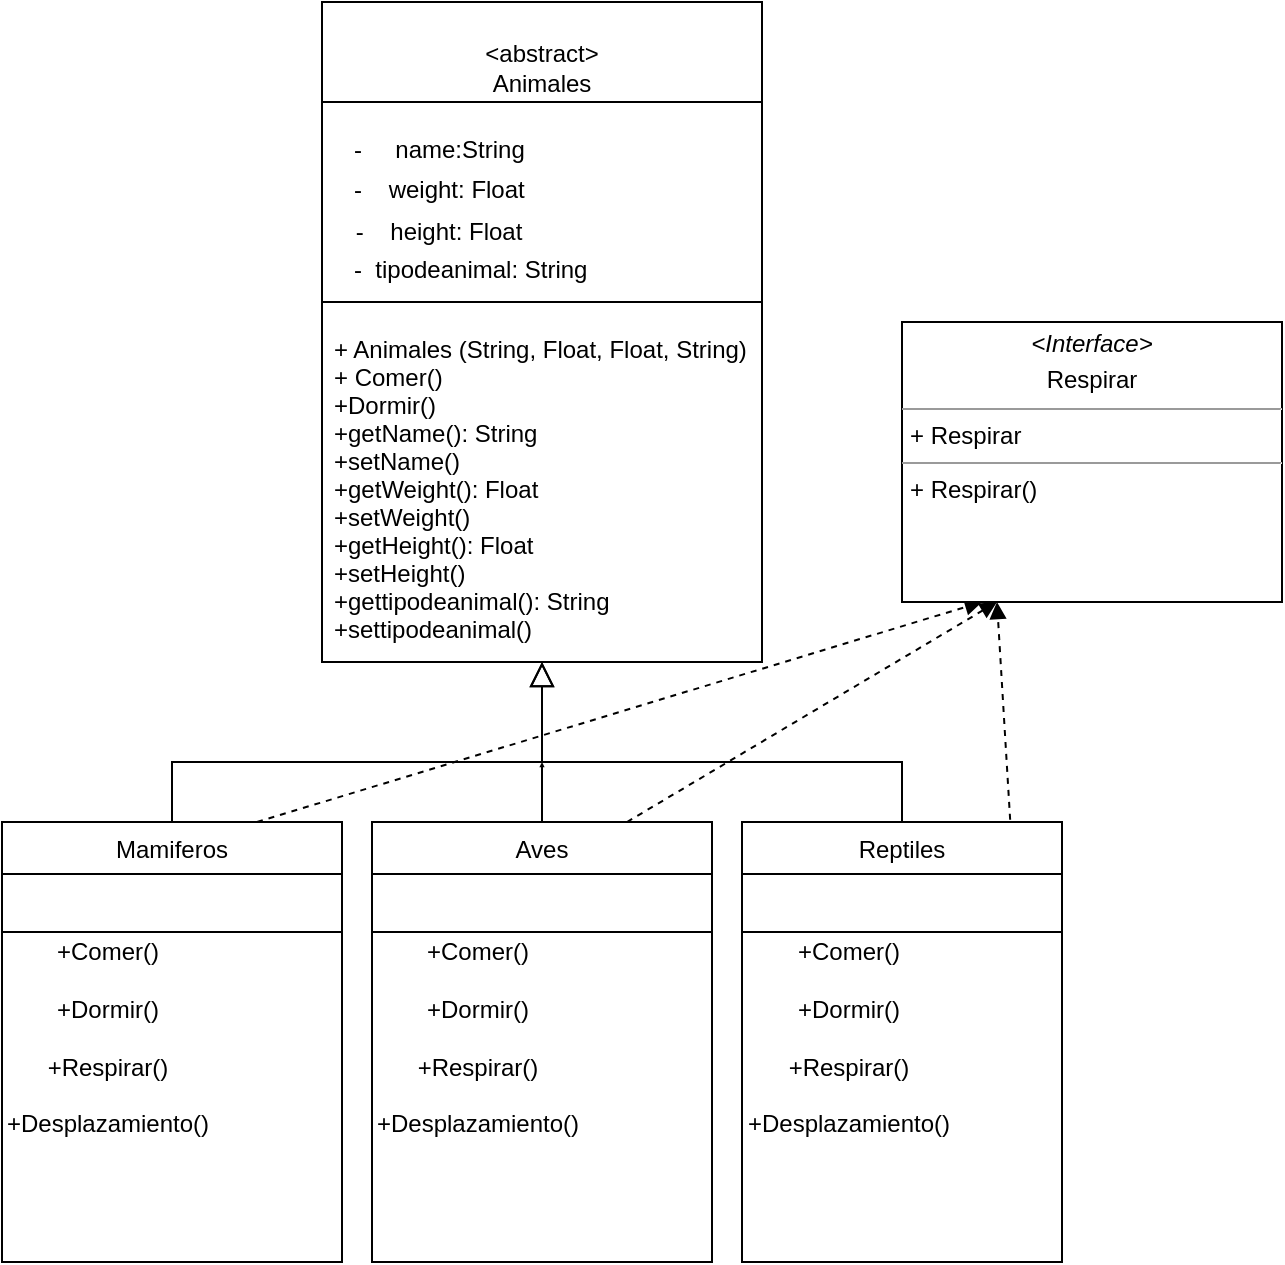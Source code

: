 <mxfile version="13.3.0" type="device"><diagram id="C5RBs43oDa-KdzZeNtuy" name="Page-1"><mxGraphModel dx="868" dy="518" grid="1" gridSize="10" guides="1" tooltips="1" connect="1" arrows="1" fold="1" page="1" pageScale="1" pageWidth="827" pageHeight="1169" math="0" shadow="0"><root><mxCell id="WIyWlLk6GJQsqaUBKTNV-0"/><mxCell id="WIyWlLk6GJQsqaUBKTNV-1" parent="WIyWlLk6GJQsqaUBKTNV-0"/><mxCell id="zkfFHV4jXpPFQw0GAbJ--12" value="" style="endArrow=block;endSize=10;endFill=0;shadow=0;strokeWidth=1;rounded=0;edgeStyle=elbowEdgeStyle;elbow=vertical;exitX=0.5;exitY=0;exitDx=0;exitDy=0;" parent="WIyWlLk6GJQsqaUBKTNV-1" source="zkfFHV4jXpPFQw0GAbJ--6" target="zkfFHV4jXpPFQw0GAbJ--0" edge="1"><mxGeometry width="160" relative="1" as="geometry"><mxPoint x="200" y="203" as="sourcePoint"/><mxPoint x="200" y="203" as="targetPoint"/><Array as="points"><mxPoint x="380" y="400"/><mxPoint x="380" y="540"/><mxPoint x="380" y="280"/><mxPoint x="380" y="430"/><mxPoint x="380" y="280"/><mxPoint x="240" y="274"/><mxPoint x="380" y="274"/><mxPoint x="270" y="274"/></Array></mxGeometry></mxCell><mxCell id="Co05UmfHOwAvTl-CPwF4-15" value="-  tipodeanimal: String&#xA;" style="text;align=left;verticalAlign=top;spacingLeft=4;spacingRight=4;overflow=hidden;rotatable=0;points=[[0,0.5],[1,0.5]];portConstraint=eastwest;rounded=0;shadow=0;html=0;" parent="WIyWlLk6GJQsqaUBKTNV-1" vertex="1"><mxGeometry x="280" y="140" width="140" height="26" as="geometry"/></mxCell><mxCell id="Co05UmfHOwAvTl-CPwF4-17" value="" style="endArrow=block;endSize=10;endFill=0;shadow=0;strokeWidth=1;rounded=0;edgeStyle=elbowEdgeStyle;exitX=0.5;exitY=0;exitDx=0;exitDy=0;elbow=vertical;entryX=0.5;entryY=1;entryDx=0;entryDy=0;" parent="WIyWlLk6GJQsqaUBKTNV-1" source="zkfFHV4jXpPFQw0GAbJ--13" target="zkfFHV4jXpPFQw0GAbJ--0" edge="1"><mxGeometry width="160" relative="1" as="geometry"><mxPoint x="380" y="372" as="sourcePoint"/><mxPoint x="560" y="200" as="targetPoint"/><Array as="points"><mxPoint x="500" y="400"/><mxPoint x="460" y="540"/><mxPoint x="480" y="280"/><mxPoint x="460" y="430"/><mxPoint x="470" y="280"/></Array></mxGeometry></mxCell><mxCell id="Co05UmfHOwAvTl-CPwF4-26" value="" style="endArrow=block;endSize=0;endFill=0;shadow=0;strokeWidth=1;rounded=0;elbow=vertical;exitX=0.5;exitY=0;exitDx=0;exitDy=0;startSize=6;" parent="WIyWlLk6GJQsqaUBKTNV-1" source="Kx-fiBuRVO-3nCvSFTZl-12" edge="1"><mxGeometry width="160" relative="1" as="geometry"><mxPoint x="440" y="350" as="sourcePoint"/><mxPoint x="380" y="400" as="targetPoint"/></mxGeometry></mxCell><mxCell id="IsXw8VFe0lppCnDoa0Dd-0" value="" style="endArrow=none;html=1;exitX=0;exitY=0.25;exitDx=0;exitDy=0;entryX=1;entryY=0.25;entryDx=0;entryDy=0;" parent="WIyWlLk6GJQsqaUBKTNV-1" source="zkfFHV4jXpPFQw0GAbJ--6" target="zkfFHV4jXpPFQw0GAbJ--6" edge="1"><mxGeometry width="50" height="50" relative="1" as="geometry"><mxPoint x="390" y="500" as="sourcePoint"/><mxPoint x="440" y="450" as="targetPoint"/><Array as="points"/></mxGeometry></mxCell><mxCell id="IsXw8VFe0lppCnDoa0Dd-4" value="" style="endArrow=none;html=1;exitX=1;exitY=0.25;exitDx=0;exitDy=0;entryX=0;entryY=0.25;entryDx=0;entryDy=0;" parent="WIyWlLk6GJQsqaUBKTNV-1" source="zkfFHV4jXpPFQw0GAbJ--13" target="zkfFHV4jXpPFQw0GAbJ--13" edge="1"><mxGeometry width="50" height="50" relative="1" as="geometry"><mxPoint x="390" y="500" as="sourcePoint"/><mxPoint x="440" y="450" as="targetPoint"/></mxGeometry></mxCell><mxCell id="zkfFHV4jXpPFQw0GAbJ--0" value="" style="swimlane;fontStyle=0;align=center;verticalAlign=top;childLayout=stackLayout;horizontal=1;startSize=50;horizontalStack=0;resizeParent=1;resizeLast=0;collapsible=1;marginBottom=0;rounded=0;shadow=0;strokeWidth=1;labelBorderColor=none;labelBackgroundColor=none;spacingTop=-14;spacing=-4;spacingLeft=0;spacingBottom=18;" parent="WIyWlLk6GJQsqaUBKTNV-1" vertex="1"><mxGeometry x="270" y="20" width="220" height="330" as="geometry"><mxRectangle x="230" y="140" width="160" height="26" as="alternateBounds"/></mxGeometry></mxCell><mxCell id="Kx-fiBuRVO-3nCvSFTZl-2" value="&lt;div style=&quot;font-size: 12px;&quot;&gt;&amp;lt;abstract&amp;gt;&lt;/div&gt;&lt;div style=&quot;font-size: 12px;&quot;&gt;Animales&lt;br style=&quot;font-size: 12px;&quot;&gt;&lt;/div&gt;" style="text;html=1;strokeColor=none;fillColor=none;align=center;verticalAlign=bottom;whiteSpace=wrap;rounded=0;labelBackgroundColor=none;horizontal=1;fontSize=12;labelPosition=center;verticalLabelPosition=top;" vertex="1" parent="zkfFHV4jXpPFQw0GAbJ--0"><mxGeometry y="50" width="220" height="20" as="geometry"/></mxCell><mxCell id="zkfFHV4jXpPFQw0GAbJ--3" value="-    height: Float&#xA;" style="text;align=center;verticalAlign=middle;spacingLeft=4;spacingRight=7;overflow=hidden;rotatable=0;points=[[0,0.5],[1,0.5]];portConstraint=eastwest;rounded=0;shadow=0;labelPosition=center;verticalLabelPosition=middle;" parent="WIyWlLk6GJQsqaUBKTNV-1" vertex="1"><mxGeometry x="280" y="126" width="100" height="28" as="geometry"/></mxCell><mxCell id="zkfFHV4jXpPFQw0GAbJ--2" value="-    weight: Float" style="text;align=left;verticalAlign=top;spacingLeft=4;spacingRight=4;overflow=hidden;rotatable=0;points=[[0,0.5],[1,0.5]];portConstraint=eastwest;rounded=0;shadow=0;html=0;" parent="WIyWlLk6GJQsqaUBKTNV-1" vertex="1"><mxGeometry x="280" y="100" width="100" height="26" as="geometry"/></mxCell><mxCell id="zkfFHV4jXpPFQw0GAbJ--1" value="-     name:String" style="text;align=left;verticalAlign=top;spacingLeft=4;spacingRight=4;overflow=hidden;rotatable=0;points=[[0,0.5],[1,0.5]];portConstraint=eastwest;" parent="WIyWlLk6GJQsqaUBKTNV-1" vertex="1"><mxGeometry x="280" y="80" width="100" height="26" as="geometry"/></mxCell><mxCell id="Kx-fiBuRVO-3nCvSFTZl-7" value="" style="endArrow=none;html=1;fontSize=12;" edge="1" parent="WIyWlLk6GJQsqaUBKTNV-1"><mxGeometry width="50" height="50" relative="1" as="geometry"><mxPoint x="270" y="170" as="sourcePoint"/><mxPoint x="490" y="170" as="targetPoint"/></mxGeometry></mxCell><mxCell id="Kx-fiBuRVO-3nCvSFTZl-9" value="+ Animales (String, Float, Float, String)&#xA;+ Comer()&#xA;+Dormir()&#xA;+getName(): String&#xA;+setName()&#xA;+getWeight(): Float&#xA;+setWeight()&#xA;+getHeight(): Float&#xA;+setHeight()&#xA;+gettipodeanimal(): String&#xA;+settipodeanimal()&#xA;&#xA;&#xA;" style="text;align=left;verticalAlign=top;spacingLeft=4;spacingRight=4;overflow=hidden;rotatable=0;points=[[0,0.5],[1,0.5]];portConstraint=eastwest;" vertex="1" parent="WIyWlLk6GJQsqaUBKTNV-1"><mxGeometry x="270" y="180" width="270" height="180" as="geometry"/></mxCell><mxCell id="Kx-fiBuRVO-3nCvSFTZl-15" value="" style="endArrow=none;html=1;fontSize=12;exitX=0;exitY=0.25;exitDx=0;exitDy=0;entryX=1;entryY=0.25;entryDx=0;entryDy=0;" edge="1" parent="WIyWlLk6GJQsqaUBKTNV-1" source="Kx-fiBuRVO-3nCvSFTZl-12" target="Kx-fiBuRVO-3nCvSFTZl-12"><mxGeometry width="50" height="50" relative="1" as="geometry"><mxPoint x="390" y="500" as="sourcePoint"/><mxPoint x="440" y="450" as="targetPoint"/></mxGeometry></mxCell><mxCell id="zkfFHV4jXpPFQw0GAbJ--6" value="Mamiferos" style="swimlane;fontStyle=0;align=center;verticalAlign=middle;childLayout=stackLayout;horizontal=1;startSize=26;horizontalStack=0;resizeParent=1;resizeLast=0;collapsible=1;marginBottom=0;rounded=0;shadow=0;strokeWidth=1;labelPosition=center;verticalLabelPosition=middle;" parent="WIyWlLk6GJQsqaUBKTNV-1" vertex="1"><mxGeometry x="110" y="430" width="170" height="220" as="geometry"><mxRectangle x="130" y="380" width="160" height="26" as="alternateBounds"/></mxGeometry></mxCell><mxCell id="Kx-fiBuRVO-3nCvSFTZl-11" value="&lt;div&gt;+Comer()&lt;/div&gt;&lt;div&gt;&lt;br&gt;&lt;/div&gt;&lt;div&gt;+Dormir()&lt;/div&gt;&lt;div&gt;&lt;br&gt;&lt;/div&gt;&lt;div&gt;+Respirar()&lt;/div&gt;&lt;div&gt;&lt;br&gt;&lt;/div&gt;&lt;div&gt;+Desplazamiento()&lt;br&gt;&lt;/div&gt;" style="text;html=1;strokeColor=none;fillColor=none;align=center;verticalAlign=middle;whiteSpace=wrap;rounded=0;labelBackgroundColor=none;fontSize=12;spacingLeft=0;spacingRight=64;spacingBottom=15;spacing=-20;spacingTop=15;" vertex="1" parent="zkfFHV4jXpPFQw0GAbJ--6"><mxGeometry y="26" width="170" height="164" as="geometry"/></mxCell><mxCell id="zkfFHV4jXpPFQw0GAbJ--13" value="Reptiles" style="swimlane;fontStyle=0;align=center;verticalAlign=top;childLayout=stackLayout;horizontal=1;startSize=26;horizontalStack=0;resizeParent=1;resizeLast=0;collapsible=1;marginBottom=0;rounded=0;shadow=0;strokeWidth=1;" parent="WIyWlLk6GJQsqaUBKTNV-1" vertex="1"><mxGeometry x="480" y="430" width="160" height="220" as="geometry"><mxRectangle x="340" y="380" width="170" height="26" as="alternateBounds"/></mxGeometry></mxCell><mxCell id="Kx-fiBuRVO-3nCvSFTZl-19" value="&lt;div&gt;+Comer()&lt;/div&gt;&lt;div&gt;&lt;br&gt;&lt;/div&gt;&lt;div&gt;+Dormir()&lt;/div&gt;&lt;div&gt;&lt;br&gt;&lt;/div&gt;&lt;div&gt;+Respirar()&lt;/div&gt;&lt;div&gt;&lt;br&gt;&lt;/div&gt;&lt;div&gt;+Desplazamiento()&lt;br&gt;&lt;/div&gt;" style="text;html=1;strokeColor=none;fillColor=none;align=center;verticalAlign=middle;whiteSpace=wrap;rounded=0;labelBackgroundColor=none;fontSize=12;spacingLeft=0;spacingRight=53;spacingBottom=-75;spacing=-20;spacingTop=15;" vertex="1" parent="zkfFHV4jXpPFQw0GAbJ--13"><mxGeometry y="26" width="160" height="74" as="geometry"/></mxCell><mxCell id="Kx-fiBuRVO-3nCvSFTZl-12" value="Aves" style="swimlane;fontStyle=0;align=center;verticalAlign=middle;childLayout=stackLayout;horizontal=1;startSize=26;horizontalStack=0;resizeParent=1;resizeLast=0;collapsible=1;marginBottom=0;rounded=0;shadow=0;strokeWidth=1;labelPosition=center;verticalLabelPosition=middle;" vertex="1" parent="WIyWlLk6GJQsqaUBKTNV-1"><mxGeometry x="295" y="430" width="170" height="220" as="geometry"><mxRectangle x="130" y="380" width="160" height="26" as="alternateBounds"/></mxGeometry></mxCell><mxCell id="Kx-fiBuRVO-3nCvSFTZl-13" value="&lt;div&gt;+Comer()&lt;/div&gt;&lt;div&gt;&lt;br&gt;&lt;/div&gt;&lt;div&gt;+Dormir()&lt;/div&gt;&lt;div&gt;&lt;br&gt;&lt;/div&gt;&lt;div&gt;+Respirar()&lt;/div&gt;&lt;div&gt;&lt;br&gt;&lt;/div&gt;&lt;div&gt;+Desplazamiento()&lt;br&gt;&lt;/div&gt;" style="text;html=1;strokeColor=none;fillColor=none;align=center;verticalAlign=middle;whiteSpace=wrap;rounded=0;labelBackgroundColor=none;fontSize=12;spacingLeft=0;spacingRight=64;spacingBottom=-75;spacing=-20;spacingTop=15;" vertex="1" parent="Kx-fiBuRVO-3nCvSFTZl-12"><mxGeometry y="26" width="170" height="74" as="geometry"/></mxCell><mxCell id="Kx-fiBuRVO-3nCvSFTZl-22" value="" style="endArrow=block;dashed=1;html=1;fontSize=12;exitX=0.838;exitY=-0.005;exitDx=0;exitDy=0;endFill=1;exitPerimeter=0;entryX=0.25;entryY=1;entryDx=0;entryDy=0;" edge="1" parent="WIyWlLk6GJQsqaUBKTNV-1" source="zkfFHV4jXpPFQw0GAbJ--13" target="Kx-fiBuRVO-3nCvSFTZl-25"><mxGeometry width="50" height="50" relative="1" as="geometry"><mxPoint x="390" y="350" as="sourcePoint"/><mxPoint x="600" y="320" as="targetPoint"/></mxGeometry></mxCell><mxCell id="Kx-fiBuRVO-3nCvSFTZl-23" value="" style="endArrow=block;dashed=1;html=1;fontSize=12;exitX=0.75;exitY=0;exitDx=0;exitDy=0;endFill=1;entryX=0.25;entryY=1;entryDx=0;entryDy=0;" edge="1" parent="WIyWlLk6GJQsqaUBKTNV-1" source="Kx-fiBuRVO-3nCvSFTZl-12" target="Kx-fiBuRVO-3nCvSFTZl-25"><mxGeometry width="50" height="50" relative="1" as="geometry"><mxPoint x="520" y="370" as="sourcePoint"/><mxPoint x="600" y="320" as="targetPoint"/></mxGeometry></mxCell><mxCell id="Kx-fiBuRVO-3nCvSFTZl-24" value="" style="endArrow=block;dashed=1;html=1;fontSize=12;exitX=0.75;exitY=0;exitDx=0;exitDy=0;endFill=1;strokeWidth=1;" edge="1" parent="WIyWlLk6GJQsqaUBKTNV-1" source="zkfFHV4jXpPFQw0GAbJ--6"><mxGeometry width="50" height="50" relative="1" as="geometry"><mxPoint x="390" y="350" as="sourcePoint"/><mxPoint x="600" y="320" as="targetPoint"/></mxGeometry></mxCell><mxCell id="Kx-fiBuRVO-3nCvSFTZl-25" value="&lt;p style=&quot;margin: 0px ; margin-top: 4px ; text-align: center&quot;&gt;&lt;i&gt;&amp;lt;Interface&amp;gt;&lt;/i&gt;&lt;/p&gt;&lt;p style=&quot;margin: 0px ; margin-top: 4px ; text-align: center&quot;&gt;Respirar&lt;br&gt;&lt;b&gt;&lt;/b&gt;&lt;/p&gt;&lt;hr size=&quot;1&quot;&gt;&lt;p style=&quot;margin: 0px ; margin-left: 4px&quot;&gt;+ Respirar&lt;br&gt;&lt;/p&gt;&lt;hr size=&quot;1&quot;&gt;&lt;p style=&quot;margin: 0px ; margin-left: 4px&quot;&gt;+ Respirar()&lt;br&gt;&lt;/p&gt;" style="verticalAlign=top;align=left;overflow=fill;fontSize=12;fontFamily=Helvetica;html=1;labelBackgroundColor=none;" vertex="1" parent="WIyWlLk6GJQsqaUBKTNV-1"><mxGeometry x="560" y="180" width="190" height="140" as="geometry"/></mxCell></root></mxGraphModel></diagram></mxfile>